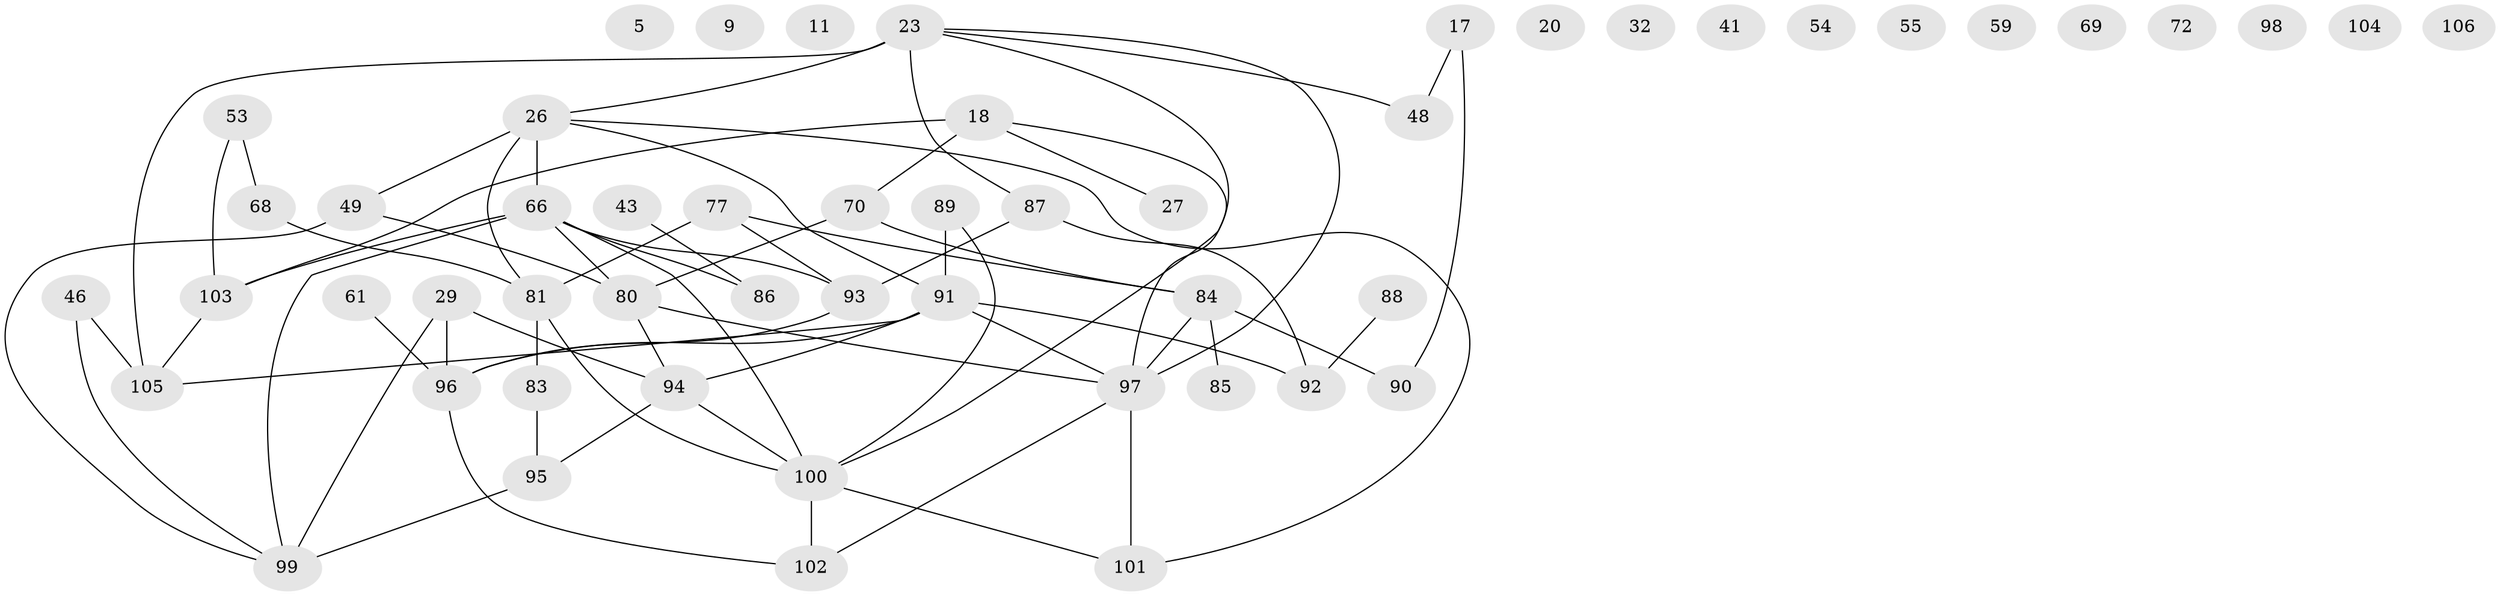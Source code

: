 // original degree distribution, {1: 0.14150943396226415, 4: 0.14150943396226415, 2: 0.24528301886792453, 0: 0.1320754716981132, 3: 0.22641509433962265, 5: 0.08490566037735849, 7: 0.018867924528301886, 6: 0.009433962264150943}
// Generated by graph-tools (version 1.1) at 2025/39/03/09/25 04:39:15]
// undirected, 53 vertices, 68 edges
graph export_dot {
graph [start="1"]
  node [color=gray90,style=filled];
  5;
  9;
  11;
  17;
  18 [super="+2"];
  20;
  23;
  26 [super="+24"];
  27;
  29;
  32;
  41;
  43;
  46 [super="+45+25"];
  48;
  49;
  53 [super="+39"];
  54;
  55;
  59;
  61;
  66 [super="+7+36+64"];
  68 [super="+10"];
  69;
  70 [super="+42"];
  72;
  77 [super="+13"];
  80 [super="+52"];
  81 [super="+33+63"];
  83 [super="+75"];
  84 [super="+30+65+71"];
  85;
  86;
  87 [super="+79+58"];
  88;
  89;
  90;
  91 [super="+74+44+78+4"];
  92;
  93 [super="+15+40"];
  94 [super="+67"];
  95;
  96 [super="+60"];
  97 [super="+82"];
  98;
  99 [super="+51+76"];
  100 [super="+6+22+38+37+57+47"];
  101;
  102;
  103;
  104;
  105 [super="+28"];
  106;
  17 -- 48;
  17 -- 90;
  18 -- 103 [weight=2];
  18 -- 97;
  18 -- 27;
  18 -- 70;
  23 -- 48;
  23 -- 105 [weight=2];
  23 -- 26;
  23 -- 100;
  23 -- 87;
  23 -- 97;
  26 -- 49;
  26 -- 66 [weight=3];
  26 -- 101;
  26 -- 81;
  26 -- 91;
  29 -- 96;
  29 -- 99 [weight=2];
  29 -- 94;
  43 -- 86;
  46 -- 105;
  46 -- 99;
  49 -- 80;
  49 -- 99;
  53 -- 103;
  53 -- 68;
  61 -- 96;
  66 -- 80;
  66 -- 100;
  66 -- 99 [weight=3];
  66 -- 86;
  66 -- 103;
  66 -- 93;
  68 -- 81;
  70 -- 80;
  70 -- 84;
  77 -- 81;
  77 -- 93;
  77 -- 84;
  80 -- 97;
  80 -- 94 [weight=2];
  81 -- 83;
  81 -- 100;
  83 -- 95;
  84 -- 90;
  84 -- 85;
  84 -- 97;
  87 -- 92;
  87 -- 93;
  88 -- 92;
  89 -- 91;
  89 -- 100;
  91 -- 105;
  91 -- 96 [weight=2];
  91 -- 92;
  91 -- 94 [weight=2];
  91 -- 97;
  93 -- 96 [weight=2];
  94 -- 100;
  94 -- 95;
  95 -- 99;
  96 -- 102;
  97 -- 101;
  97 -- 102;
  100 -- 101;
  100 -- 102;
  103 -- 105;
}

